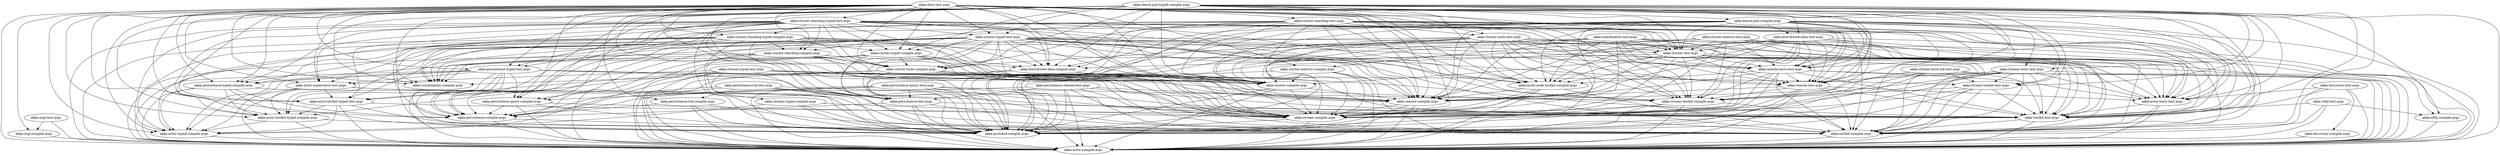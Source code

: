 digraph projects {
   "akka-cluster-compile.args" -> "akka-remote-compile.args" [];
   "akka-cluster-compile.args" -> "akka-actor-compile.args" [];
   "akka-cluster-compile.args" -> "akka-stream-compile.args" [];
   "akka-cluster-compile.args" -> "akka-protobuf-compile.args" [];
   "akka-cluster-test.args" -> "akka-cluster-compile.args" [];
   "akka-cluster-test.args" -> "akka-remote-compile.args" [];
   "akka-cluster-test.args" -> "akka-actor-compile.args" [];
   "akka-cluster-test.args" -> "akka-stream-compile.args" [];
   "akka-cluster-test.args" -> "akka-protobuf-compile.args" [];
   "akka-cluster-test.args" -> "akka-remote-tests-test.args" [];
   "akka-cluster-test.args" -> "akka-actor-tests-test.args" [];
   "akka-cluster-test.args" -> "akka-testkit-compile.args" [];
   "akka-cluster-test.args" -> "akka-testkit-test.args" [];
   "akka-cluster-test.args" -> "akka-remote-test.args" [];
   "akka-cluster-test.args" -> "akka-stream-testkit-compile.args" [];
   "akka-cluster-test.args" -> "akka-multi-node-testkit-compile.args" [];
   "akka-slf4j-test.args" -> "akka-slf4j-compile.args" [];
   "akka-slf4j-test.args" -> "akka-actor-compile.args" [];
   "akka-slf4j-test.args" -> "akka-testkit-compile.args" [];
   "akka-slf4j-test.args" -> "akka-testkit-test.args" [];
   "akka-slf4j-compile.args" -> "akka-actor-compile.args" [];
   "akka-actor-testkit-typed-test.args" -> "akka-actor-testkit-typed-compile.args" [];
   "akka-actor-testkit-typed-test.args" -> "akka-actor-typed-compile.args" [];
   "akka-actor-testkit-typed-test.args" -> "akka-actor-compile.args" [];
   "akka-actor-testkit-typed-test.args" -> "akka-testkit-compile.args" [];
   "akka-actor-testkit-typed-test.args" -> "akka-testkit-test.args" [];
   "akka-actor-testkit-typed-compile.args" -> "akka-actor-typed-compile.args" [];
   "akka-actor-testkit-typed-compile.args" -> "akka-actor-compile.args" [];
   "akka-actor-testkit-typed-compile.args" -> "akka-testkit-compile.args" [];
   "akka-cluster-sharding-typed-test.args" -> "akka-cluster-sharding-typed-compile.args" [];
   "akka-cluster-sharding-typed-test.args" -> "akka-cluster-typed-compile.args" [];
   "akka-cluster-sharding-typed-test.args" -> "akka-actor-typed-compile.args" [];
   "akka-cluster-sharding-typed-test.args" -> "akka-actor-compile.args" [];
   "akka-cluster-sharding-typed-test.args" -> "akka-cluster-compile.args" [];
   "akka-cluster-sharding-typed-test.args" -> "akka-remote-compile.args" [];
   "akka-cluster-sharding-typed-test.args" -> "akka-stream-compile.args" [];
   "akka-cluster-sharding-typed-test.args" -> "akka-protobuf-compile.args" [];
   "akka-cluster-sharding-typed-test.args" -> "akka-cluster-tools-compile.args" [];
   "akka-cluster-sharding-typed-test.args" -> "akka-coordination-compile.args" [];
   "akka-cluster-sharding-typed-test.args" -> "akka-distributed-data-compile.args" [];
   "akka-cluster-sharding-typed-test.args" -> "akka-cluster-typed-test.args" [];
   "akka-cluster-sharding-typed-test.args" -> "akka-cluster-test.args" [];
   "akka-cluster-sharding-typed-test.args" -> "akka-remote-tests-test.args" [];
   "akka-cluster-sharding-typed-test.args" -> "akka-actor-tests-test.args" [];
   "akka-cluster-sharding-typed-test.args" -> "akka-testkit-compile.args" [];
   "akka-cluster-sharding-typed-test.args" -> "akka-testkit-test.args" [];
   "akka-cluster-sharding-typed-test.args" -> "akka-remote-test.args" [];
   "akka-cluster-sharding-typed-test.args" -> "akka-stream-testkit-compile.args" [];
   "akka-cluster-sharding-typed-test.args" -> "akka-multi-node-testkit-compile.args" [];
   "akka-cluster-sharding-typed-test.args" -> "akka-persistence-compile.args" [];
   "akka-cluster-sharding-typed-test.args" -> "akka-persistence-test.args" [];
   "akka-cluster-sharding-typed-test.args" -> "akka-persistence-typed-compile.args" [];
   "akka-cluster-sharding-typed-test.args" -> "akka-persistence-typed-test.args" [];
   "akka-cluster-sharding-typed-test.args" -> "akka-persistence-query-compile.args" [];
   "akka-cluster-sharding-typed-test.args" -> "akka-actor-typed-tests-test.args" [];
   "akka-cluster-sharding-typed-test.args" -> "akka-actor-testkit-typed-compile.args" [];
   "akka-cluster-sharding-typed-test.args" -> "akka-actor-testkit-typed-test.args" [];
   "akka-cluster-sharding-typed-test.args" -> "akka-cluster-sharding-compile.args" [];
   "akka-cluster-sharding-typed-compile.args" -> "akka-cluster-typed-compile.args" [];
   "akka-cluster-sharding-typed-compile.args" -> "akka-actor-typed-compile.args" [];
   "akka-cluster-sharding-typed-compile.args" -> "akka-actor-compile.args" [];
   "akka-cluster-sharding-typed-compile.args" -> "akka-cluster-compile.args" [];
   "akka-cluster-sharding-typed-compile.args" -> "akka-remote-compile.args" [];
   "akka-cluster-sharding-typed-compile.args" -> "akka-stream-compile.args" [];
   "akka-cluster-sharding-typed-compile.args" -> "akka-protobuf-compile.args" [];
   "akka-cluster-sharding-typed-compile.args" -> "akka-cluster-tools-compile.args" [];
   "akka-cluster-sharding-typed-compile.args" -> "akka-coordination-compile.args" [];
   "akka-cluster-sharding-typed-compile.args" -> "akka-distributed-data-compile.args" [];
   "akka-cluster-sharding-typed-compile.args" -> "akka-persistence-typed-compile.args" [];
   "akka-cluster-sharding-typed-compile.args" -> "akka-persistence-compile.args" [];
   "akka-cluster-sharding-typed-compile.args" -> "akka-actor-testkit-typed-compile.args" [];
   "akka-cluster-sharding-typed-compile.args" -> "akka-testkit-compile.args" [];
   "akka-cluster-sharding-typed-compile.args" -> "akka-cluster-sharding-compile.args" [];
   "akka-stream-compile.args" -> "akka-actor-compile.args" [];
   "akka-stream-compile.args" -> "akka-protobuf-compile.args" [];
   "akka-coordination-test.args" -> "akka-coordination-compile.args" [];
   "akka-coordination-test.args" -> "akka-actor-compile.args" [];
   "akka-coordination-test.args" -> "akka-testkit-compile.args" [];
   "akka-coordination-test.args" -> "akka-testkit-test.args" [];
   "akka-coordination-test.args" -> "akka-actor-tests-test.args" [];
   "akka-coordination-test.args" -> "akka-cluster-compile.args" [];
   "akka-coordination-test.args" -> "akka-cluster-test.args" [];
   "akka-coordination-test.args" -> "akka-remote-compile.args" [];
   "akka-coordination-test.args" -> "akka-stream-compile.args" [];
   "akka-coordination-test.args" -> "akka-protobuf-compile.args" [];
   "akka-coordination-test.args" -> "akka-remote-tests-test.args" [];
   "akka-coordination-test.args" -> "akka-remote-test.args" [];
   "akka-coordination-test.args" -> "akka-stream-testkit-compile.args" [];
   "akka-coordination-test.args" -> "akka-multi-node-testkit-compile.args" [];
   "akka-coordination-compile.args" -> "akka-actor-compile.args" [];
   "akka-actor-typed-compile.args" -> "akka-actor-compile.args" [];
   "akka-stream-tests-test.args" -> "akka-stream-testkit-compile.args" [];
   "akka-stream-tests-test.args" -> "akka-stream-testkit-test.args" [];
   "akka-stream-tests-test.args" -> "akka-stream-compile.args" [];
   "akka-stream-tests-test.args" -> "akka-actor-compile.args" [];
   "akka-stream-tests-test.args" -> "akka-protobuf-compile.args" [];
   "akka-stream-tests-test.args" -> "akka-testkit-compile.args" [];
   "akka-stream-tests-test.args" -> "akka-testkit-test.args" [];
   "akka-stream-tests-test.args" -> "akka-remote-compile.args" [];
   "akka-stream-tests-test.args" -> "akka-remote-test.args" [];
   "akka-stream-tests-test.args" -> "akka-actor-tests-test.args" [];
   "akka-cluster-typed-compile.args" -> "akka-actor-typed-compile.args" [];
   "akka-cluster-typed-compile.args" -> "akka-actor-compile.args" [];
   "akka-cluster-typed-compile.args" -> "akka-cluster-compile.args" [];
   "akka-cluster-typed-compile.args" -> "akka-remote-compile.args" [];
   "akka-cluster-typed-compile.args" -> "akka-stream-compile.args" [];
   "akka-cluster-typed-compile.args" -> "akka-protobuf-compile.args" [];
   "akka-cluster-typed-compile.args" -> "akka-cluster-tools-compile.args" [];
   "akka-cluster-typed-compile.args" -> "akka-coordination-compile.args" [];
   "akka-cluster-typed-compile.args" -> "akka-distributed-data-compile.args" [];
   "akka-cluster-typed-test.args" -> "akka-cluster-typed-compile.args" [];
   "akka-cluster-typed-test.args" -> "akka-actor-typed-compile.args" [];
   "akka-cluster-typed-test.args" -> "akka-actor-compile.args" [];
   "akka-cluster-typed-test.args" -> "akka-cluster-compile.args" [];
   "akka-cluster-typed-test.args" -> "akka-remote-compile.args" [];
   "akka-cluster-typed-test.args" -> "akka-stream-compile.args" [];
   "akka-cluster-typed-test.args" -> "akka-protobuf-compile.args" [];
   "akka-cluster-typed-test.args" -> "akka-cluster-test.args" [];
   "akka-cluster-typed-test.args" -> "akka-remote-tests-test.args" [];
   "akka-cluster-typed-test.args" -> "akka-actor-tests-test.args" [];
   "akka-cluster-typed-test.args" -> "akka-testkit-compile.args" [];
   "akka-cluster-typed-test.args" -> "akka-testkit-test.args" [];
   "akka-cluster-typed-test.args" -> "akka-remote-test.args" [];
   "akka-cluster-typed-test.args" -> "akka-stream-testkit-compile.args" [];
   "akka-cluster-typed-test.args" -> "akka-multi-node-testkit-compile.args" [];
   "akka-cluster-typed-test.args" -> "akka-cluster-tools-compile.args" [];
   "akka-cluster-typed-test.args" -> "akka-coordination-compile.args" [];
   "akka-cluster-typed-test.args" -> "akka-distributed-data-compile.args" [];
   "akka-cluster-typed-test.args" -> "akka-persistence-compile.args" [];
   "akka-cluster-typed-test.args" -> "akka-persistence-test.args" [];
   "akka-cluster-typed-test.args" -> "akka-persistence-typed-compile.args" [];
   "akka-cluster-typed-test.args" -> "akka-persistence-typed-test.args" [];
   "akka-cluster-typed-test.args" -> "akka-persistence-query-compile.args" [];
   "akka-cluster-typed-test.args" -> "akka-actor-typed-tests-test.args" [];
   "akka-cluster-typed-test.args" -> "akka-actor-testkit-typed-compile.args" [];
   "akka-cluster-typed-test.args" -> "akka-actor-testkit-typed-test.args" [];
   "akka-multi-node-testkit-compile.args" -> "akka-remote-compile.args" [];
   "akka-multi-node-testkit-compile.args" -> "akka-actor-compile.args" [];
   "akka-multi-node-testkit-compile.args" -> "akka-stream-compile.args" [];
   "akka-multi-node-testkit-compile.args" -> "akka-protobuf-compile.args" [];
   "akka-multi-node-testkit-compile.args" -> "akka-testkit-compile.args" [];
   "akka-remote-tests-test.args" -> "akka-actor-tests-test.args" [];
   "akka-remote-tests-test.args" -> "akka-testkit-compile.args" [];
   "akka-remote-tests-test.args" -> "akka-actor-compile.args" [];
   "akka-remote-tests-test.args" -> "akka-testkit-test.args" [];
   "akka-remote-tests-test.args" -> "akka-remote-compile.args" [];
   "akka-remote-tests-test.args" -> "akka-remote-test.args" [];
   "akka-remote-tests-test.args" -> "akka-stream-compile.args" [];
   "akka-remote-tests-test.args" -> "akka-protobuf-compile.args" [];
   "akka-remote-tests-test.args" -> "akka-stream-testkit-compile.args" [];
   "akka-remote-tests-test.args" -> "akka-multi-node-testkit-compile.args" [];
   "akka-testkit-compile.args" -> "akka-actor-compile.args" [];
   "akka-testkit-test.args" -> "akka-testkit-compile.args" [];
   "akka-testkit-test.args" -> "akka-actor-compile.args" [];
   "akka-persistence-tck-test.args" -> "akka-persistence-tck-compile.args" [];
   "akka-persistence-tck-test.args" -> "akka-persistence-compile.args" [];
   "akka-persistence-tck-test.args" -> "akka-actor-compile.args" [];
   "akka-persistence-tck-test.args" -> "akka-protobuf-compile.args" [];
   "akka-persistence-tck-test.args" -> "akka-persistence-test.args" [];
   "akka-persistence-tck-test.args" -> "akka-testkit-compile.args" [];
   "akka-persistence-tck-test.args" -> "akka-testkit-test.args" [];
   "akka-persistence-tck-compile.args" -> "akka-persistence-compile.args" [];
   "akka-persistence-tck-compile.args" -> "akka-actor-compile.args" [];
   "akka-persistence-tck-compile.args" -> "akka-protobuf-compile.args" [];
   "akka-persistence-tck-compile.args" -> "akka-testkit-compile.args" [];
   "akka-stream-tests-tck-test.args" -> "akka-stream-testkit-compile.args" [];
   "akka-stream-tests-tck-test.args" -> "akka-stream-testkit-test.args" [];
   "akka-stream-tests-tck-test.args" -> "akka-stream-compile.args" [];
   "akka-stream-tests-tck-test.args" -> "akka-actor-compile.args" [];
   "akka-stream-tests-tck-test.args" -> "akka-protobuf-compile.args" [];
   "akka-stream-tests-tck-test.args" -> "akka-testkit-compile.args" [];
   "akka-stream-tests-tck-test.args" -> "akka-testkit-test.args" [];
   "akka-remote-compile.args" -> "akka-actor-compile.args" [];
   "akka-remote-compile.args" -> "akka-stream-compile.args" [];
   "akka-remote-compile.args" -> "akka-protobuf-compile.args" [];
   "akka-remote-test.args" -> "akka-remote-compile.args" [];
   "akka-remote-test.args" -> "akka-actor-compile.args" [];
   "akka-remote-test.args" -> "akka-stream-compile.args" [];
   "akka-remote-test.args" -> "akka-protobuf-compile.args" [];
   "akka-remote-test.args" -> "akka-actor-tests-test.args" [];
   "akka-remote-test.args" -> "akka-testkit-compile.args" [];
   "akka-remote-test.args" -> "akka-testkit-test.args" [];
   "akka-remote-test.args" -> "akka-stream-testkit-compile.args" [];
   "akka-bench-jmh-compile.args" -> "akka-actor-compile.args" [];
   "akka-bench-jmh-compile.args" -> "akka-stream-compile.args" [];
   "akka-bench-jmh-compile.args" -> "akka-protobuf-compile.args" [];
   "akka-bench-jmh-compile.args" -> "akka-stream-tests-test.args" [];
   "akka-bench-jmh-compile.args" -> "akka-stream-testkit-compile.args" [];
   "akka-bench-jmh-compile.args" -> "akka-stream-testkit-test.args" [];
   "akka-bench-jmh-compile.args" -> "akka-testkit-compile.args" [];
   "akka-bench-jmh-compile.args" -> "akka-testkit-test.args" [];
   "akka-bench-jmh-compile.args" -> "akka-remote-compile.args" [];
   "akka-bench-jmh-compile.args" -> "akka-remote-test.args" [];
   "akka-bench-jmh-compile.args" -> "akka-actor-tests-test.args" [];
   "akka-bench-jmh-compile.args" -> "akka-persistence-compile.args" [];
   "akka-bench-jmh-compile.args" -> "akka-persistence-test.args" [];
   "akka-bench-jmh-compile.args" -> "akka-distributed-data-compile.args" [];
   "akka-bench-jmh-compile.args" -> "akka-cluster-compile.args" [];
   "akka-bench-jmh-compile.args" -> "akka-distributed-data-test.args" [];
   "akka-bench-jmh-compile.args" -> "akka-cluster-test.args" [];
   "akka-bench-jmh-compile.args" -> "akka-remote-tests-test.args" [];
   "akka-bench-jmh-compile.args" -> "akka-multi-node-testkit-compile.args" [];
   "akka-distributed-data-test.args" -> "akka-distributed-data-compile.args" [];
   "akka-distributed-data-test.args" -> "akka-cluster-compile.args" [];
   "akka-distributed-data-test.args" -> "akka-remote-compile.args" [];
   "akka-distributed-data-test.args" -> "akka-actor-compile.args" [];
   "akka-distributed-data-test.args" -> "akka-stream-compile.args" [];
   "akka-distributed-data-test.args" -> "akka-protobuf-compile.args" [];
   "akka-distributed-data-test.args" -> "akka-cluster-test.args" [];
   "akka-distributed-data-test.args" -> "akka-remote-tests-test.args" [];
   "akka-distributed-data-test.args" -> "akka-actor-tests-test.args" [];
   "akka-distributed-data-test.args" -> "akka-testkit-compile.args" [];
   "akka-distributed-data-test.args" -> "akka-testkit-test.args" [];
   "akka-distributed-data-test.args" -> "akka-remote-test.args" [];
   "akka-distributed-data-test.args" -> "akka-stream-testkit-compile.args" [];
   "akka-distributed-data-test.args" -> "akka-multi-node-testkit-compile.args" [];
   "akka-distributed-data-compile.args" -> "akka-cluster-compile.args" [];
   "akka-distributed-data-compile.args" -> "akka-remote-compile.args" [];
   "akka-distributed-data-compile.args" -> "akka-actor-compile.args" [];
   "akka-distributed-data-compile.args" -> "akka-stream-compile.args" [];
   "akka-distributed-data-compile.args" -> "akka-protobuf-compile.args" [];
   "akka-persistence-query-compile.args" -> "akka-stream-compile.args" [];
   "akka-persistence-query-compile.args" -> "akka-actor-compile.args" [];
   "akka-persistence-query-compile.args" -> "akka-protobuf-compile.args" [];
   "akka-persistence-query-compile.args" -> "akka-persistence-compile.args" [];
   "akka-persistence-query-test.args" -> "akka-persistence-query-compile.args" [];
   "akka-persistence-query-test.args" -> "akka-stream-compile.args" [];
   "akka-persistence-query-test.args" -> "akka-actor-compile.args" [];
   "akka-persistence-query-test.args" -> "akka-protobuf-compile.args" [];
   "akka-persistence-query-test.args" -> "akka-persistence-compile.args" [];
   "akka-persistence-query-test.args" -> "akka-persistence-test.args" [];
   "akka-persistence-query-test.args" -> "akka-testkit-compile.args" [];
   "akka-persistence-query-test.args" -> "akka-testkit-test.args" [];
   "akka-persistence-query-test.args" -> "akka-stream-testkit-compile.args" [];
   "akka-stream-typed-compile.args" -> "akka-actor-typed-compile.args" [];
   "akka-stream-typed-compile.args" -> "akka-actor-compile.args" [];
   "akka-stream-typed-compile.args" -> "akka-stream-compile.args" [];
   "akka-stream-typed-compile.args" -> "akka-protobuf-compile.args" [];
   "akka-stream-typed-test.args" -> "akka-stream-typed-compile.args" [];
   "akka-stream-typed-test.args" -> "akka-actor-typed-compile.args" [];
   "akka-stream-typed-test.args" -> "akka-actor-compile.args" [];
   "akka-stream-typed-test.args" -> "akka-stream-compile.args" [];
   "akka-stream-typed-test.args" -> "akka-protobuf-compile.args" [];
   "akka-stream-typed-test.args" -> "akka-stream-testkit-compile.args" [];
   "akka-stream-typed-test.args" -> "akka-stream-testkit-test.args" [];
   "akka-stream-typed-test.args" -> "akka-testkit-compile.args" [];
   "akka-stream-typed-test.args" -> "akka-testkit-test.args" [];
   "akka-stream-typed-test.args" -> "akka-actor-testkit-typed-compile.args" [];
   "akka-stream-typed-test.args" -> "akka-actor-testkit-typed-test.args" [];
   "akka-stream-typed-test.args" -> "akka-actor-typed-tests-test.args" [];
   "akka-cluster-sharding-compile.args" -> "akka-cluster-compile.args" [];
   "akka-cluster-sharding-compile.args" -> "akka-remote-compile.args" [];
   "akka-cluster-sharding-compile.args" -> "akka-actor-compile.args" [];
   "akka-cluster-sharding-compile.args" -> "akka-stream-compile.args" [];
   "akka-cluster-sharding-compile.args" -> "akka-protobuf-compile.args" [];
   "akka-cluster-sharding-compile.args" -> "akka-distributed-data-compile.args" [];
   "akka-cluster-sharding-compile.args" -> "akka-persistence-compile.args" [];
   "akka-cluster-sharding-compile.args" -> "akka-cluster-tools-compile.args" [];
   "akka-cluster-sharding-compile.args" -> "akka-coordination-compile.args" [];
   "akka-cluster-sharding-test.args" -> "akka-cluster-sharding-compile.args" [];
   "akka-cluster-sharding-test.args" -> "akka-cluster-compile.args" [];
   "akka-cluster-sharding-test.args" -> "akka-remote-compile.args" [];
   "akka-cluster-sharding-test.args" -> "akka-actor-compile.args" [];
   "akka-cluster-sharding-test.args" -> "akka-stream-compile.args" [];
   "akka-cluster-sharding-test.args" -> "akka-protobuf-compile.args" [];
   "akka-cluster-sharding-test.args" -> "akka-cluster-test.args" [];
   "akka-cluster-sharding-test.args" -> "akka-remote-tests-test.args" [];
   "akka-cluster-sharding-test.args" -> "akka-actor-tests-test.args" [];
   "akka-cluster-sharding-test.args" -> "akka-testkit-compile.args" [];
   "akka-cluster-sharding-test.args" -> "akka-testkit-test.args" [];
   "akka-cluster-sharding-test.args" -> "akka-remote-test.args" [];
   "akka-cluster-sharding-test.args" -> "akka-stream-testkit-compile.args" [];
   "akka-cluster-sharding-test.args" -> "akka-multi-node-testkit-compile.args" [];
   "akka-cluster-sharding-test.args" -> "akka-distributed-data-compile.args" [];
   "akka-cluster-sharding-test.args" -> "akka-persistence-compile.args" [];
   "akka-cluster-sharding-test.args" -> "akka-cluster-tools-compile.args" [];
   "akka-cluster-sharding-test.args" -> "akka-coordination-compile.args" [];
   "akka-cluster-sharding-test.args" -> "akka-cluster-tools-test.args" [];
   "akka-discovery-test.args" -> "akka-discovery-compile.args" [];
   "akka-discovery-test.args" -> "akka-actor-compile.args" [];
   "akka-discovery-test.args" -> "akka-testkit-compile.args" [];
   "akka-discovery-test.args" -> "akka-testkit-test.args" [];
   "akka-discovery-test.args" -> "akka-actor-tests-test.args" [];
   "akka-discovery-compile.args" -> "akka-actor-compile.args" [];
   "akka-actor-tests-test.args" -> "akka-testkit-compile.args" [];
   "akka-actor-tests-test.args" -> "akka-actor-compile.args" [];
   "akka-actor-tests-test.args" -> "akka-testkit-test.args" [];
   "akka-persistence-compile.args" -> "akka-actor-compile.args" [];
   "akka-persistence-compile.args" -> "akka-protobuf-compile.args" [];
   "akka-persistence-test.args" -> "akka-persistence-compile.args" [];
   "akka-persistence-test.args" -> "akka-actor-compile.args" [];
   "akka-persistence-test.args" -> "akka-testkit-compile.args" [];
   "akka-persistence-test.args" -> "akka-testkit-test.args" [];
   "akka-persistence-test.args" -> "akka-protobuf-compile.args" [];
   "akka-osgi-compile.args" -> "akka-actor-compile.args" [];
   "akka-osgi-test.args" -> "akka-osgi-compile.args" [];
   "akka-osgi-test.args" -> "akka-actor-compile.args" [];
   "akka-cluster-metrics-test.args" -> "akka-cluster-metrics-compile.args" [];
   "akka-cluster-metrics-test.args" -> "akka-cluster-compile.args" [];
   "akka-cluster-metrics-test.args" -> "akka-remote-compile.args" [];
   "akka-cluster-metrics-test.args" -> "akka-actor-compile.args" [];
   "akka-cluster-metrics-test.args" -> "akka-stream-compile.args" [];
   "akka-cluster-metrics-test.args" -> "akka-protobuf-compile.args" [];
   "akka-cluster-metrics-test.args" -> "akka-cluster-test.args" [];
   "akka-cluster-metrics-test.args" -> "akka-remote-tests-test.args" [];
   "akka-cluster-metrics-test.args" -> "akka-actor-tests-test.args" [];
   "akka-cluster-metrics-test.args" -> "akka-testkit-compile.args" [];
   "akka-cluster-metrics-test.args" -> "akka-testkit-test.args" [];
   "akka-cluster-metrics-test.args" -> "akka-remote-test.args" [];
   "akka-cluster-metrics-test.args" -> "akka-stream-testkit-compile.args" [];
   "akka-cluster-metrics-test.args" -> "akka-multi-node-testkit-compile.args" [];
   "akka-cluster-metrics-test.args" -> "akka-slf4j-compile.args" [];
   "akka-cluster-metrics-compile.args" -> "akka-cluster-compile.args" [];
   "akka-cluster-metrics-compile.args" -> "akka-remote-compile.args" [];
   "akka-cluster-metrics-compile.args" -> "akka-actor-compile.args" [];
   "akka-cluster-metrics-compile.args" -> "akka-stream-compile.args" [];
   "akka-cluster-metrics-compile.args" -> "akka-protobuf-compile.args" [];
   "akka-actor-typed-tests-test.args" -> "akka-actor-typed-compile.args" [];
   "akka-actor-typed-tests-test.args" -> "akka-actor-compile.args" [];
   "akka-actor-typed-tests-test.args" -> "akka-actor-testkit-typed-compile.args" [];
   "akka-actor-typed-tests-test.args" -> "akka-testkit-compile.args" [];
   "akka-actor-typed-tests-test.args" -> "akka-actor-testkit-typed-test.args" [];
   "akka-actor-typed-tests-test.args" -> "akka-testkit-test.args" [];
   "akka-bench-jmh-typed-compile.args" -> "akka-persistence-typed-compile.args" [];
   "akka-bench-jmh-typed-compile.args" -> "akka-actor-typed-compile.args" [];
   "akka-bench-jmh-typed-compile.args" -> "akka-actor-compile.args" [];
   "akka-bench-jmh-typed-compile.args" -> "akka-persistence-compile.args" [];
   "akka-bench-jmh-typed-compile.args" -> "akka-protobuf-compile.args" [];
   "akka-bench-jmh-typed-compile.args" -> "akka-actor-testkit-typed-compile.args" [];
   "akka-bench-jmh-typed-compile.args" -> "akka-testkit-compile.args" [];
   "akka-bench-jmh-typed-compile.args" -> "akka-persistence-typed-test.args" [];
   "akka-bench-jmh-typed-compile.args" -> "akka-persistence-test.args" [];
   "akka-bench-jmh-typed-compile.args" -> "akka-testkit-test.args" [];
   "akka-bench-jmh-typed-compile.args" -> "akka-persistence-query-compile.args" [];
   "akka-bench-jmh-typed-compile.args" -> "akka-stream-compile.args" [];
   "akka-bench-jmh-typed-compile.args" -> "akka-actor-typed-tests-test.args" [];
   "akka-bench-jmh-typed-compile.args" -> "akka-actor-testkit-typed-test.args" [];
   "akka-bench-jmh-typed-compile.args" -> "akka-distributed-data-compile.args" [];
   "akka-bench-jmh-typed-compile.args" -> "akka-cluster-compile.args" [];
   "akka-bench-jmh-typed-compile.args" -> "akka-remote-compile.args" [];
   "akka-bench-jmh-typed-compile.args" -> "akka-distributed-data-test.args" [];
   "akka-bench-jmh-typed-compile.args" -> "akka-cluster-test.args" [];
   "akka-bench-jmh-typed-compile.args" -> "akka-remote-tests-test.args" [];
   "akka-bench-jmh-typed-compile.args" -> "akka-actor-tests-test.args" [];
   "akka-bench-jmh-typed-compile.args" -> "akka-remote-test.args" [];
   "akka-bench-jmh-typed-compile.args" -> "akka-stream-testkit-compile.args" [];
   "akka-bench-jmh-typed-compile.args" -> "akka-multi-node-testkit-compile.args" [];
   "akka-bench-jmh-typed-compile.args" -> "akka-cluster-typed-compile.args" [];
   "akka-bench-jmh-typed-compile.args" -> "akka-cluster-tools-compile.args" [];
   "akka-bench-jmh-typed-compile.args" -> "akka-coordination-compile.args" [];
   "akka-bench-jmh-typed-compile.args" -> "akka-cluster-typed-test.args" [];
   "akka-bench-jmh-typed-compile.args" -> "akka-bench-jmh-compile.args" [];
   "akka-bench-jmh-typed-compile.args" -> "akka-stream-tests-test.args" [];
   "akka-bench-jmh-typed-compile.args" -> "akka-stream-testkit-test.args" [];
   "akka-docs-test.args" -> "akka-actor-compile.args" [];
   "akka-docs-test.args" -> "akka-cluster-compile.args" [];
   "akka-docs-test.args" -> "akka-remote-compile.args" [];
   "akka-docs-test.args" -> "akka-stream-compile.args" [];
   "akka-docs-test.args" -> "akka-protobuf-compile.args" [];
   "akka-docs-test.args" -> "akka-cluster-metrics-compile.args" [];
   "akka-docs-test.args" -> "akka-slf4j-compile.args" [];
   "akka-docs-test.args" -> "akka-osgi-compile.args" [];
   "akka-docs-test.args" -> "akka-persistence-tck-compile.args" [];
   "akka-docs-test.args" -> "akka-persistence-compile.args" [];
   "akka-docs-test.args" -> "akka-testkit-compile.args" [];
   "akka-docs-test.args" -> "akka-persistence-query-compile.args" [];
   "akka-docs-test.args" -> "akka-distributed-data-compile.args" [];
   "akka-docs-test.args" -> "akka-actor-typed-compile.args" [];
   "akka-docs-test.args" -> "akka-cluster-tools-compile.args" [];
   "akka-docs-test.args" -> "akka-coordination-compile.args" [];
   "akka-docs-test.args" -> "akka-cluster-tools-test.args" [];
   "akka-docs-test.args" -> "akka-cluster-test.args" [];
   "akka-docs-test.args" -> "akka-remote-tests-test.args" [];
   "akka-docs-test.args" -> "akka-actor-tests-test.args" [];
   "akka-docs-test.args" -> "akka-testkit-test.args" [];
   "akka-docs-test.args" -> "akka-remote-test.args" [];
   "akka-docs-test.args" -> "akka-stream-testkit-compile.args" [];
   "akka-docs-test.args" -> "akka-multi-node-testkit-compile.args" [];
   "akka-docs-test.args" -> "akka-cluster-sharding-compile.args" [];
   "akka-docs-test.args" -> "akka-cluster-sharding-test.args" [];
   "akka-docs-test.args" -> "akka-persistence-test.args" [];
   "akka-docs-test.args" -> "akka-persistence-typed-compile.args" [];
   "akka-docs-test.args" -> "akka-actor-testkit-typed-compile.args" [];
   "akka-docs-test.args" -> "akka-persistence-typed-test.args" [];
   "akka-docs-test.args" -> "akka-actor-typed-tests-test.args" [];
   "akka-docs-test.args" -> "akka-actor-testkit-typed-test.args" [];
   "akka-docs-test.args" -> "akka-cluster-typed-compile.args" [];
   "akka-docs-test.args" -> "akka-cluster-typed-test.args" [];
   "akka-docs-test.args" -> "akka-cluster-sharding-typed-compile.args" [];
   "akka-docs-test.args" -> "akka-cluster-sharding-typed-test.args" [];
   "akka-docs-test.args" -> "akka-stream-testkit-test.args" [];
   "akka-persistence-shared-test.args" -> "akka-persistence-compile.args" [];
   "akka-persistence-shared-test.args" -> "akka-persistence-test.args" [];
   "akka-persistence-shared-test.args" -> "akka-actor-compile.args" [];
   "akka-persistence-shared-test.args" -> "akka-testkit-compile.args" [];
   "akka-persistence-shared-test.args" -> "akka-testkit-test.args" [];
   "akka-persistence-shared-test.args" -> "akka-protobuf-compile.args" [];
   "akka-persistence-shared-test.args" -> "akka-remote-compile.args" [];
   "akka-persistence-shared-test.args" -> "akka-stream-compile.args" [];
   "akka-stream-testkit-compile.args" -> "akka-stream-compile.args" [];
   "akka-stream-testkit-compile.args" -> "akka-actor-compile.args" [];
   "akka-stream-testkit-compile.args" -> "akka-protobuf-compile.args" [];
   "akka-stream-testkit-compile.args" -> "akka-testkit-compile.args" [];
   "akka-stream-testkit-test.args" -> "akka-stream-testkit-compile.args" [];
   "akka-stream-testkit-test.args" -> "akka-stream-compile.args" [];
   "akka-stream-testkit-test.args" -> "akka-actor-compile.args" [];
   "akka-stream-testkit-test.args" -> "akka-protobuf-compile.args" [];
   "akka-stream-testkit-test.args" -> "akka-testkit-compile.args" [];
   "akka-stream-testkit-test.args" -> "akka-testkit-test.args" [];
   "akka-persistence-typed-test.args" -> "akka-persistence-typed-compile.args" [];
   "akka-persistence-typed-test.args" -> "akka-actor-typed-compile.args" [];
   "akka-persistence-typed-test.args" -> "akka-actor-compile.args" [];
   "akka-persistence-typed-test.args" -> "akka-persistence-compile.args" [];
   "akka-persistence-typed-test.args" -> "akka-protobuf-compile.args" [];
   "akka-persistence-typed-test.args" -> "akka-persistence-test.args" [];
   "akka-persistence-typed-test.args" -> "akka-testkit-compile.args" [];
   "akka-persistence-typed-test.args" -> "akka-testkit-test.args" [];
   "akka-persistence-typed-test.args" -> "akka-persistence-query-compile.args" [];
   "akka-persistence-typed-test.args" -> "akka-stream-compile.args" [];
   "akka-persistence-typed-test.args" -> "akka-actor-typed-tests-test.args" [];
   "akka-persistence-typed-test.args" -> "akka-actor-testkit-typed-compile.args" [];
   "akka-persistence-typed-test.args" -> "akka-actor-testkit-typed-test.args" [];
   "akka-persistence-typed-compile.args" -> "akka-actor-typed-compile.args" [];
   "akka-persistence-typed-compile.args" -> "akka-actor-compile.args" [];
   "akka-persistence-typed-compile.args" -> "akka-persistence-compile.args" [];
   "akka-persistence-typed-compile.args" -> "akka-protobuf-compile.args" [];
   "akka-persistence-typed-compile.args" -> "akka-actor-testkit-typed-compile.args" [];
   "akka-persistence-typed-compile.args" -> "akka-testkit-compile.args" [];
   "akka-cluster-tools-test.args" -> "akka-cluster-tools-compile.args" [];
   "akka-cluster-tools-test.args" -> "akka-cluster-compile.args" [];
   "akka-cluster-tools-test.args" -> "akka-remote-compile.args" [];
   "akka-cluster-tools-test.args" -> "akka-actor-compile.args" [];
   "akka-cluster-tools-test.args" -> "akka-stream-compile.args" [];
   "akka-cluster-tools-test.args" -> "akka-protobuf-compile.args" [];
   "akka-cluster-tools-test.args" -> "akka-cluster-test.args" [];
   "akka-cluster-tools-test.args" -> "akka-remote-tests-test.args" [];
   "akka-cluster-tools-test.args" -> "akka-actor-tests-test.args" [];
   "akka-cluster-tools-test.args" -> "akka-testkit-compile.args" [];
   "akka-cluster-tools-test.args" -> "akka-testkit-test.args" [];
   "akka-cluster-tools-test.args" -> "akka-remote-test.args" [];
   "akka-cluster-tools-test.args" -> "akka-stream-testkit-compile.args" [];
   "akka-cluster-tools-test.args" -> "akka-multi-node-testkit-compile.args" [];
   "akka-cluster-tools-test.args" -> "akka-coordination-compile.args" [];
   "akka-cluster-tools-compile.args" -> "akka-cluster-compile.args" [];
   "akka-cluster-tools-compile.args" -> "akka-remote-compile.args" [];
   "akka-cluster-tools-compile.args" -> "akka-actor-compile.args" [];
   "akka-cluster-tools-compile.args" -> "akka-stream-compile.args" [];
   "akka-cluster-tools-compile.args" -> "akka-protobuf-compile.args" [];
   "akka-cluster-tools-compile.args" -> "akka-coordination-compile.args" [];
}
